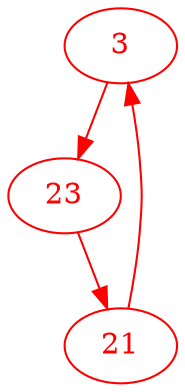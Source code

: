 digraph g{
node [color = red, fontcolor=red]; 3 21 23 ;
3 -> 23 [color=red] ;
21 -> 3 [color=red] ;
23 -> 21 [color=red] ;
}